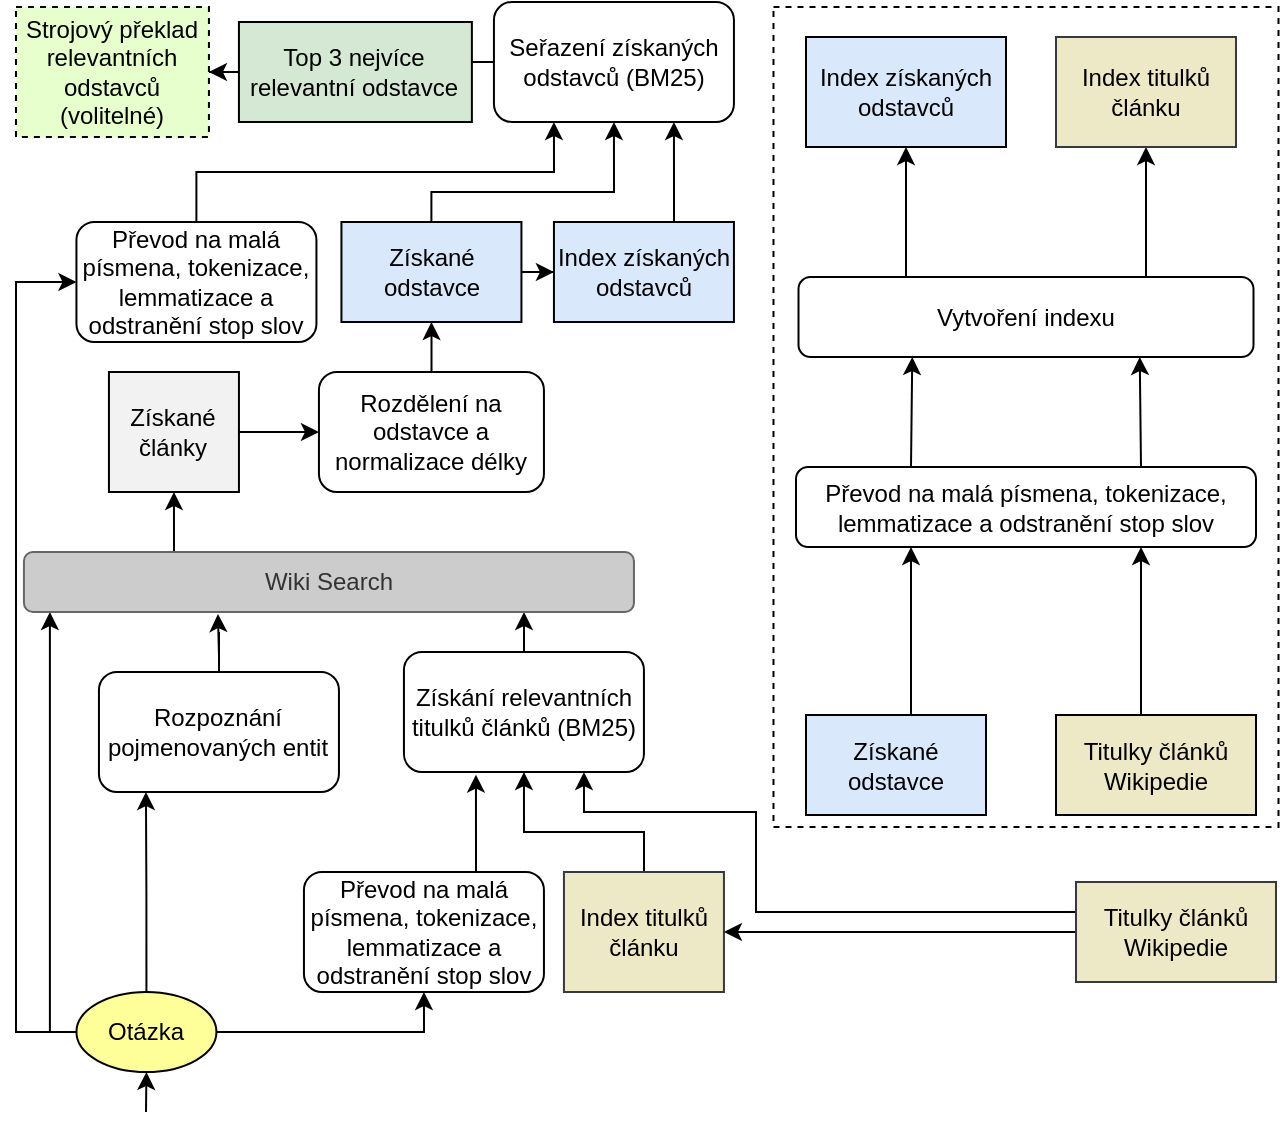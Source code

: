 <mxfile version="14.5.3" type="device"><diagram id="tWaHZOITDZu0PCuIr3Fp" name="Page-1"><mxGraphModel dx="1185" dy="614" grid="1" gridSize="10" guides="1" tooltips="1" connect="1" arrows="1" fold="1" page="1" pageScale="1" pageWidth="827" pageHeight="1169" math="0" shadow="0"><root><mxCell id="0"/><mxCell id="1" parent="0"/><mxCell id="QZxaIODltTpSQsZWVPG0-20" style="edgeStyle=orthogonalEdgeStyle;rounded=0;orthogonalLoop=1;jettySize=auto;html=1;exitX=0;exitY=0.5;exitDx=0;exitDy=0;" edge="1" parent="1" source="QZxaIODltTpSQsZWVPG0-2" target="QZxaIODltTpSQsZWVPG0-9"><mxGeometry relative="1" as="geometry"><Array as="points"><mxPoint x="146.97" y="640"/></Array></mxGeometry></mxCell><mxCell id="QZxaIODltTpSQsZWVPG0-39" style="edgeStyle=orthogonalEdgeStyle;rounded=0;orthogonalLoop=1;jettySize=auto;html=1;entryX=0.5;entryY=1;entryDx=0;entryDy=0;" edge="1" parent="1" source="QZxaIODltTpSQsZWVPG0-2" target="QZxaIODltTpSQsZWVPG0-38"><mxGeometry relative="1" as="geometry"><Array as="points"><mxPoint x="333.97" y="640"/></Array></mxGeometry></mxCell><mxCell id="QZxaIODltTpSQsZWVPG0-43" style="edgeStyle=orthogonalEdgeStyle;rounded=0;orthogonalLoop=1;jettySize=auto;html=1;" edge="1" parent="1" source="QZxaIODltTpSQsZWVPG0-2"><mxGeometry relative="1" as="geometry"><mxPoint x="194.97" y="520" as="targetPoint"/></mxGeometry></mxCell><mxCell id="QZxaIODltTpSQsZWVPG0-45" style="edgeStyle=orthogonalEdgeStyle;rounded=0;orthogonalLoop=1;jettySize=auto;html=1;entryX=0;entryY=0.5;entryDx=0;entryDy=0;" edge="1" parent="1" source="QZxaIODltTpSQsZWVPG0-2" target="QZxaIODltTpSQsZWVPG0-46"><mxGeometry relative="1" as="geometry"><mxPoint x="93.97" y="260" as="targetPoint"/><Array as="points"><mxPoint x="130" y="640"/><mxPoint x="130" y="265"/></Array></mxGeometry></mxCell><mxCell id="QZxaIODltTpSQsZWVPG0-2" value="Otázka" style="ellipse;whiteSpace=wrap;html=1;fillColor=#FFFF99;" vertex="1" parent="1"><mxGeometry x="160.22" y="620" width="70" height="40" as="geometry"/></mxCell><mxCell id="QZxaIODltTpSQsZWVPG0-32" style="edgeStyle=orthogonalEdgeStyle;rounded=0;orthogonalLoop=1;jettySize=auto;html=1;entryX=0;entryY=0.5;entryDx=0;entryDy=0;" edge="1" parent="1" source="QZxaIODltTpSQsZWVPG0-4" target="QZxaIODltTpSQsZWVPG0-31"><mxGeometry relative="1" as="geometry"/></mxCell><mxCell id="QZxaIODltTpSQsZWVPG0-4" value="Získané články" style="whiteSpace=wrap;html=1;fillColor=#F2F2F2;" vertex="1" parent="1"><mxGeometry x="176.47" y="310" width="65" height="60" as="geometry"/></mxCell><mxCell id="QZxaIODltTpSQsZWVPG0-42" style="edgeStyle=orthogonalEdgeStyle;rounded=0;orthogonalLoop=1;jettySize=auto;html=1;" edge="1" parent="1" source="QZxaIODltTpSQsZWVPG0-6"><mxGeometry relative="1" as="geometry"><mxPoint x="230.97" y="431" as="targetPoint"/></mxGeometry></mxCell><mxCell id="QZxaIODltTpSQsZWVPG0-6" value="Rozpoznání pojmenovaných entit" style="rounded=1;whiteSpace=wrap;html=1;" vertex="1" parent="1"><mxGeometry x="171.47" y="460" width="120" height="60" as="geometry"/></mxCell><mxCell id="QZxaIODltTpSQsZWVPG0-29" style="edgeStyle=orthogonalEdgeStyle;rounded=0;orthogonalLoop=1;jettySize=auto;html=1;entryX=0.818;entryY=1.02;entryDx=0;entryDy=0;entryPerimeter=0;" edge="1" parent="1" source="QZxaIODltTpSQsZWVPG0-7" target="QZxaIODltTpSQsZWVPG0-9"><mxGeometry relative="1" as="geometry"/></mxCell><mxCell id="QZxaIODltTpSQsZWVPG0-7" value="Získání relevantních titulků článků (BM25)" style="rounded=1;whiteSpace=wrap;html=1;" vertex="1" parent="1"><mxGeometry x="323.97" y="450" width="120" height="60" as="geometry"/></mxCell><mxCell id="QZxaIODltTpSQsZWVPG0-11" value="" style="edgeStyle=orthogonalEdgeStyle;rounded=0;orthogonalLoop=1;jettySize=auto;html=1;entryX=0.75;entryY=1;entryDx=0;entryDy=0;" edge="1" parent="1" source="QZxaIODltTpSQsZWVPG0-8" target="QZxaIODltTpSQsZWVPG0-10"><mxGeometry relative="1" as="geometry"><mxPoint x="590" y="441.5" as="targetPoint"/><Array as="points"><mxPoint x="693" y="440"/></Array></mxGeometry></mxCell><mxCell id="QZxaIODltTpSQsZWVPG0-8" value="Titulky článků Wikipedie" style="rounded=0;whiteSpace=wrap;html=1;fillColor=#EDE8C5;" vertex="1" parent="1"><mxGeometry x="650" y="481.5" width="100" height="50" as="geometry"/></mxCell><mxCell id="QZxaIODltTpSQsZWVPG0-44" style="edgeStyle=orthogonalEdgeStyle;rounded=0;orthogonalLoop=1;jettySize=auto;html=1;exitX=0.25;exitY=0;exitDx=0;exitDy=0;entryX=0.5;entryY=1;entryDx=0;entryDy=0;" edge="1" parent="1" source="QZxaIODltTpSQsZWVPG0-9" target="QZxaIODltTpSQsZWVPG0-4"><mxGeometry relative="1" as="geometry"/></mxCell><mxCell id="QZxaIODltTpSQsZWVPG0-9" value="Wiki Search" style="rounded=1;whiteSpace=wrap;html=1;strokeColor=#666666;fontColor=#333333;fillColor=#CCCCCC;" vertex="1" parent="1"><mxGeometry x="133.97" y="400" width="305" height="30" as="geometry"/></mxCell><mxCell id="QZxaIODltTpSQsZWVPG0-48" style="edgeStyle=orthogonalEdgeStyle;rounded=0;orthogonalLoop=1;jettySize=auto;html=1;entryX=0.75;entryY=1;entryDx=0;entryDy=0;exitX=0.75;exitY=0;exitDx=0;exitDy=0;" edge="1" parent="1" source="QZxaIODltTpSQsZWVPG0-10" target="QZxaIODltTpSQsZWVPG0-12"><mxGeometry relative="1" as="geometry"><Array as="points"><mxPoint x="692" y="357.5"/></Array></mxGeometry></mxCell><mxCell id="QZxaIODltTpSQsZWVPG0-49" style="edgeStyle=orthogonalEdgeStyle;rounded=0;orthogonalLoop=1;jettySize=auto;html=1;entryX=0.25;entryY=1;entryDx=0;entryDy=0;exitX=0.25;exitY=0;exitDx=0;exitDy=0;" edge="1" parent="1" source="QZxaIODltTpSQsZWVPG0-10" target="QZxaIODltTpSQsZWVPG0-12"><mxGeometry relative="1" as="geometry"><Array as="points"><mxPoint x="578" y="357.5"/></Array></mxGeometry></mxCell><mxCell id="QZxaIODltTpSQsZWVPG0-10" value="Převod na malá písmena, tokenizace, lemmatizace a odstranění stop slov" style="rounded=1;whiteSpace=wrap;html=1;" vertex="1" parent="1"><mxGeometry x="520" y="357.5" width="230" height="40" as="geometry"/></mxCell><mxCell id="QZxaIODltTpSQsZWVPG0-74" style="edgeStyle=orthogonalEdgeStyle;rounded=0;orthogonalLoop=1;jettySize=auto;html=1;exitX=0.75;exitY=0;exitDx=0;exitDy=0;entryX=0.5;entryY=1;entryDx=0;entryDy=0;" edge="1" parent="1" source="QZxaIODltTpSQsZWVPG0-12" target="QZxaIODltTpSQsZWVPG0-15"><mxGeometry relative="1" as="geometry"><Array as="points"><mxPoint x="695" y="277.5"/></Array></mxGeometry></mxCell><mxCell id="QZxaIODltTpSQsZWVPG0-75" style="edgeStyle=orthogonalEdgeStyle;rounded=0;orthogonalLoop=1;jettySize=auto;html=1;exitX=0.25;exitY=0;exitDx=0;exitDy=0;entryX=0.5;entryY=1;entryDx=0;entryDy=0;" edge="1" parent="1" source="QZxaIODltTpSQsZWVPG0-12" target="QZxaIODltTpSQsZWVPG0-14"><mxGeometry relative="1" as="geometry"><Array as="points"><mxPoint x="575" y="277.5"/></Array></mxGeometry></mxCell><mxCell id="QZxaIODltTpSQsZWVPG0-12" value="Vytvoření indexu" style="whiteSpace=wrap;html=1;rounded=1;" vertex="1" parent="1"><mxGeometry x="521.25" y="262.5" width="227.5" height="40" as="geometry"/></mxCell><mxCell id="QZxaIODltTpSQsZWVPG0-14" value="Index získaných odstavců" style="rounded=0;whiteSpace=wrap;html=1;fillColor=#dae8fc;" vertex="1" parent="1"><mxGeometry x="525" y="142.5" width="100" height="55" as="geometry"/></mxCell><mxCell id="QZxaIODltTpSQsZWVPG0-15" value="Index titulků článku" style="rounded=0;whiteSpace=wrap;html=1;strokeColor=#36393d;fillColor=#EDE8C5;" vertex="1" parent="1"><mxGeometry x="650" y="142.5" width="90" height="55" as="geometry"/></mxCell><mxCell id="QZxaIODltTpSQsZWVPG0-28" style="edgeStyle=orthogonalEdgeStyle;rounded=0;orthogonalLoop=1;jettySize=auto;html=1;entryX=0.25;entryY=1;entryDx=0;entryDy=0;" edge="1" parent="1" source="QZxaIODltTpSQsZWVPG0-27" target="QZxaIODltTpSQsZWVPG0-10"><mxGeometry relative="1" as="geometry"><Array as="points"><mxPoint x="578" y="440"/></Array></mxGeometry></mxCell><mxCell id="QZxaIODltTpSQsZWVPG0-27" value="Získané odstavce" style="whiteSpace=wrap;html=1;fillColor=#dae8fc;" vertex="1" parent="1"><mxGeometry x="525" y="481.5" width="90" height="50" as="geometry"/></mxCell><mxCell id="QZxaIODltTpSQsZWVPG0-34" value="" style="edgeStyle=orthogonalEdgeStyle;rounded=0;orthogonalLoop=1;jettySize=auto;html=1;entryX=0.5;entryY=1;entryDx=0;entryDy=0;" edge="1" parent="1" source="QZxaIODltTpSQsZWVPG0-31" target="QZxaIODltTpSQsZWVPG0-35"><mxGeometry relative="1" as="geometry"><mxPoint x="286.553" y="180" as="targetPoint"/></mxGeometry></mxCell><mxCell id="QZxaIODltTpSQsZWVPG0-31" value="Rozdělení na odstavce a normalizace délky" style="whiteSpace=wrap;html=1;rounded=1;" vertex="1" parent="1"><mxGeometry x="281.47" y="310" width="112.5" height="60" as="geometry"/></mxCell><mxCell id="QZxaIODltTpSQsZWVPG0-55" style="edgeStyle=orthogonalEdgeStyle;rounded=0;orthogonalLoop=1;jettySize=auto;html=1;entryX=0.5;entryY=1;entryDx=0;entryDy=0;" edge="1" parent="1" source="QZxaIODltTpSQsZWVPG0-35" target="QZxaIODltTpSQsZWVPG0-54"><mxGeometry relative="1" as="geometry"><Array as="points"><mxPoint x="338" y="220"/><mxPoint x="429" y="220"/></Array></mxGeometry></mxCell><mxCell id="QZxaIODltTpSQsZWVPG0-67" style="edgeStyle=orthogonalEdgeStyle;rounded=0;orthogonalLoop=1;jettySize=auto;html=1;entryX=0;entryY=0.5;entryDx=0;entryDy=0;" edge="1" parent="1" source="QZxaIODltTpSQsZWVPG0-35" target="QZxaIODltTpSQsZWVPG0-53"><mxGeometry relative="1" as="geometry"/></mxCell><mxCell id="QZxaIODltTpSQsZWVPG0-35" value="Získané odstavce" style="whiteSpace=wrap;html=1;fillColor=#dae8fc;" vertex="1" parent="1"><mxGeometry x="292.72" y="235" width="90" height="50" as="geometry"/></mxCell><mxCell id="QZxaIODltTpSQsZWVPG0-40" style="edgeStyle=orthogonalEdgeStyle;rounded=0;orthogonalLoop=1;jettySize=auto;html=1;entryX=0.5;entryY=1;entryDx=0;entryDy=0;" edge="1" parent="1" source="QZxaIODltTpSQsZWVPG0-37" target="QZxaIODltTpSQsZWVPG0-7"><mxGeometry relative="1" as="geometry"><Array as="points"><mxPoint x="444" y="540"/><mxPoint x="384" y="540"/></Array></mxGeometry></mxCell><mxCell id="QZxaIODltTpSQsZWVPG0-37" value="Index titulků článku" style="rounded=0;whiteSpace=wrap;html=1;strokeColor=#36393d;fillColor=#EDE8C5;" vertex="1" parent="1"><mxGeometry x="403.97" y="560" width="80" height="60" as="geometry"/></mxCell><mxCell id="QZxaIODltTpSQsZWVPG0-41" style="edgeStyle=orthogonalEdgeStyle;rounded=0;orthogonalLoop=1;jettySize=auto;html=1;entryX=0.3;entryY=1.022;entryDx=0;entryDy=0;entryPerimeter=0;" edge="1" parent="1" source="QZxaIODltTpSQsZWVPG0-38" target="QZxaIODltTpSQsZWVPG0-7"><mxGeometry relative="1" as="geometry"><mxPoint x="360" y="520" as="targetPoint"/><Array as="points"><mxPoint x="360" y="550"/><mxPoint x="360" y="550"/></Array></mxGeometry></mxCell><mxCell id="QZxaIODltTpSQsZWVPG0-38" value="Převod na malá písmena, tokenizace, lemmatizace a odstranění stop slov" style="rounded=1;whiteSpace=wrap;html=1;" vertex="1" parent="1"><mxGeometry x="273.97" y="560" width="120" height="60" as="geometry"/></mxCell><mxCell id="QZxaIODltTpSQsZWVPG0-63" style="edgeStyle=orthogonalEdgeStyle;rounded=0;orthogonalLoop=1;jettySize=auto;html=1;entryX=0.25;entryY=1;entryDx=0;entryDy=0;" edge="1" parent="1" source="QZxaIODltTpSQsZWVPG0-46" target="QZxaIODltTpSQsZWVPG0-54"><mxGeometry relative="1" as="geometry"><Array as="points"><mxPoint x="220" y="210"/><mxPoint x="399" y="210"/></Array></mxGeometry></mxCell><mxCell id="QZxaIODltTpSQsZWVPG0-46" value="Převod na malá písmena, tokenizace, lemmatizace a odstranění stop slov" style="rounded=1;whiteSpace=wrap;html=1;" vertex="1" parent="1"><mxGeometry x="160.22" y="235" width="120" height="60" as="geometry"/></mxCell><mxCell id="QZxaIODltTpSQsZWVPG0-78" style="edgeStyle=orthogonalEdgeStyle;rounded=0;orthogonalLoop=1;jettySize=auto;html=1;entryX=0.75;entryY=1;entryDx=0;entryDy=0;" edge="1" parent="1" source="QZxaIODltTpSQsZWVPG0-53" target="QZxaIODltTpSQsZWVPG0-54"><mxGeometry relative="1" as="geometry"><Array as="points"><mxPoint x="459" y="220"/><mxPoint x="459" y="220"/></Array></mxGeometry></mxCell><mxCell id="QZxaIODltTpSQsZWVPG0-53" value="Index získaných odstavců" style="whiteSpace=wrap;html=1;fillColor=#dae8fc;" vertex="1" parent="1"><mxGeometry x="398.97" y="235" width="90" height="50" as="geometry"/></mxCell><mxCell id="QZxaIODltTpSQsZWVPG0-64" style="edgeStyle=orthogonalEdgeStyle;rounded=0;orthogonalLoop=1;jettySize=auto;html=1;entryX=1;entryY=0.5;entryDx=0;entryDy=0;" edge="1" parent="1" source="QZxaIODltTpSQsZWVPG0-54" target="QZxaIODltTpSQsZWVPG0-61"><mxGeometry relative="1" as="geometry"/></mxCell><mxCell id="QZxaIODltTpSQsZWVPG0-54" value="Seřazení získaných odstavců (BM25)" style="rounded=1;whiteSpace=wrap;html=1;" vertex="1" parent="1"><mxGeometry x="368.97" y="125" width="120" height="60" as="geometry"/></mxCell><mxCell id="QZxaIODltTpSQsZWVPG0-66" style="edgeStyle=orthogonalEdgeStyle;rounded=0;orthogonalLoop=1;jettySize=auto;html=1;entryX=1;entryY=0.5;entryDx=0;entryDy=0;" edge="1" parent="1" source="QZxaIODltTpSQsZWVPG0-61" target="QZxaIODltTpSQsZWVPG0-65"><mxGeometry relative="1" as="geometry"/></mxCell><mxCell id="QZxaIODltTpSQsZWVPG0-61" value="Top 3 nejvíce relevantní odstavce" style="rounded=0;whiteSpace=wrap;html=1;fillColor=#d5e8d4;" vertex="1" parent="1"><mxGeometry x="241.47" y="135" width="116.47" height="50" as="geometry"/></mxCell><mxCell id="QZxaIODltTpSQsZWVPG0-65" value="Strojový překlad relevantních odstavců (volitelné)" style="rounded=0;whiteSpace=wrap;html=1;dashed=1;fillColor=#E6FFCC;" vertex="1" parent="1"><mxGeometry x="130" y="127.5" width="96.47" height="65" as="geometry"/></mxCell><mxCell id="QZxaIODltTpSQsZWVPG0-68" value="" style="rounded=0;whiteSpace=wrap;html=1;dashed=1;fillColor=none;" vertex="1" parent="1"><mxGeometry x="508.75" y="127.5" width="252.5" height="410" as="geometry"/></mxCell><mxCell id="QZxaIODltTpSQsZWVPG0-71" style="edgeStyle=orthogonalEdgeStyle;rounded=0;orthogonalLoop=1;jettySize=auto;html=1;entryX=1;entryY=0.5;entryDx=0;entryDy=0;" edge="1" parent="1" source="QZxaIODltTpSQsZWVPG0-69" target="QZxaIODltTpSQsZWVPG0-37"><mxGeometry relative="1" as="geometry"/></mxCell><mxCell id="QZxaIODltTpSQsZWVPG0-79" style="edgeStyle=orthogonalEdgeStyle;rounded=0;orthogonalLoop=1;jettySize=auto;html=1;entryX=0.75;entryY=1;entryDx=0;entryDy=0;" edge="1" parent="1" source="QZxaIODltTpSQsZWVPG0-69" target="QZxaIODltTpSQsZWVPG0-7"><mxGeometry relative="1" as="geometry"><Array as="points"><mxPoint x="500" y="580"/><mxPoint x="500" y="530"/><mxPoint x="414" y="530"/></Array></mxGeometry></mxCell><mxCell id="QZxaIODltTpSQsZWVPG0-69" value="Titulky článků Wikipedie" style="rounded=0;whiteSpace=wrap;html=1;strokeColor=#36393d;fillColor=#EDE8C5;" vertex="1" parent="1"><mxGeometry x="660" y="565" width="100" height="50" as="geometry"/></mxCell><mxCell id="QZxaIODltTpSQsZWVPG0-72" value="" style="endArrow=classic;html=1;entryX=0.5;entryY=1;entryDx=0;entryDy=0;" edge="1" parent="1" target="QZxaIODltTpSQsZWVPG0-2"><mxGeometry width="50" height="50" relative="1" as="geometry"><mxPoint x="195" y="680" as="sourcePoint"/><mxPoint x="206.47" y="680" as="targetPoint"/></mxGeometry></mxCell></root></mxGraphModel></diagram></mxfile>